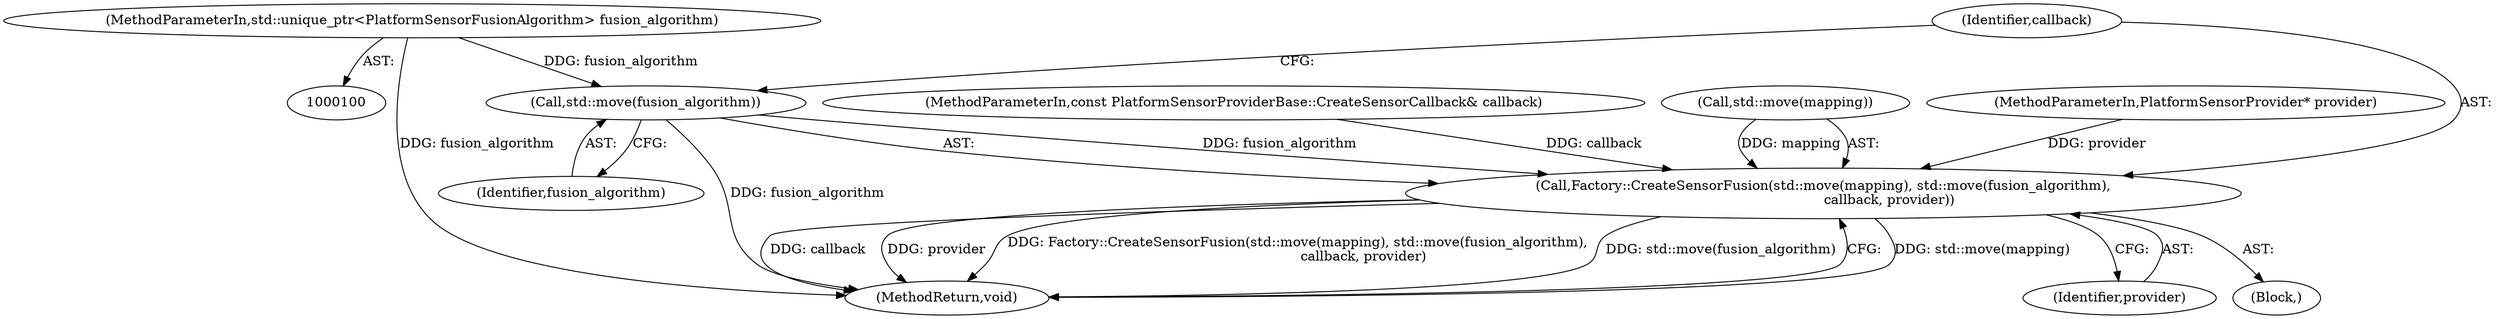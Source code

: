 digraph "1_Chrome_c0c8978849ac57e4ecd613ddc8ff7852a2054734_8@API" {
"1000109" [label="(Call,std::move(fusion_algorithm))"];
"1000103" [label="(MethodParameterIn,std::unique_ptr<PlatformSensorFusionAlgorithm> fusion_algorithm)"];
"1000106" [label="(Call,Factory::CreateSensorFusion(std::move(mapping), std::move(fusion_algorithm),\n                               callback, provider))"];
"1000105" [label="(Block,)"];
"1000104" [label="(MethodParameterIn,const PlatformSensorProviderBase::CreateSensorCallback& callback)"];
"1000103" [label="(MethodParameterIn,std::unique_ptr<PlatformSensorFusionAlgorithm> fusion_algorithm)"];
"1000110" [label="(Identifier,fusion_algorithm)"];
"1000109" [label="(Call,std::move(fusion_algorithm))"];
"1000107" [label="(Call,std::move(mapping))"];
"1000102" [label="(MethodParameterIn,PlatformSensorProvider* provider)"];
"1000111" [label="(Identifier,callback)"];
"1000106" [label="(Call,Factory::CreateSensorFusion(std::move(mapping), std::move(fusion_algorithm),\n                               callback, provider))"];
"1000113" [label="(MethodReturn,void)"];
"1000112" [label="(Identifier,provider)"];
"1000109" -> "1000106"  [label="AST: "];
"1000109" -> "1000110"  [label="CFG: "];
"1000110" -> "1000109"  [label="AST: "];
"1000111" -> "1000109"  [label="CFG: "];
"1000109" -> "1000113"  [label="DDG: fusion_algorithm"];
"1000109" -> "1000106"  [label="DDG: fusion_algorithm"];
"1000103" -> "1000109"  [label="DDG: fusion_algorithm"];
"1000103" -> "1000100"  [label="AST: "];
"1000103" -> "1000113"  [label="DDG: fusion_algorithm"];
"1000106" -> "1000105"  [label="AST: "];
"1000106" -> "1000112"  [label="CFG: "];
"1000107" -> "1000106"  [label="AST: "];
"1000111" -> "1000106"  [label="AST: "];
"1000112" -> "1000106"  [label="AST: "];
"1000113" -> "1000106"  [label="CFG: "];
"1000106" -> "1000113"  [label="DDG: std::move(mapping)"];
"1000106" -> "1000113"  [label="DDG: callback"];
"1000106" -> "1000113"  [label="DDG: provider"];
"1000106" -> "1000113"  [label="DDG: Factory::CreateSensorFusion(std::move(mapping), std::move(fusion_algorithm),\n                               callback, provider)"];
"1000106" -> "1000113"  [label="DDG: std::move(fusion_algorithm)"];
"1000107" -> "1000106"  [label="DDG: mapping"];
"1000104" -> "1000106"  [label="DDG: callback"];
"1000102" -> "1000106"  [label="DDG: provider"];
}

